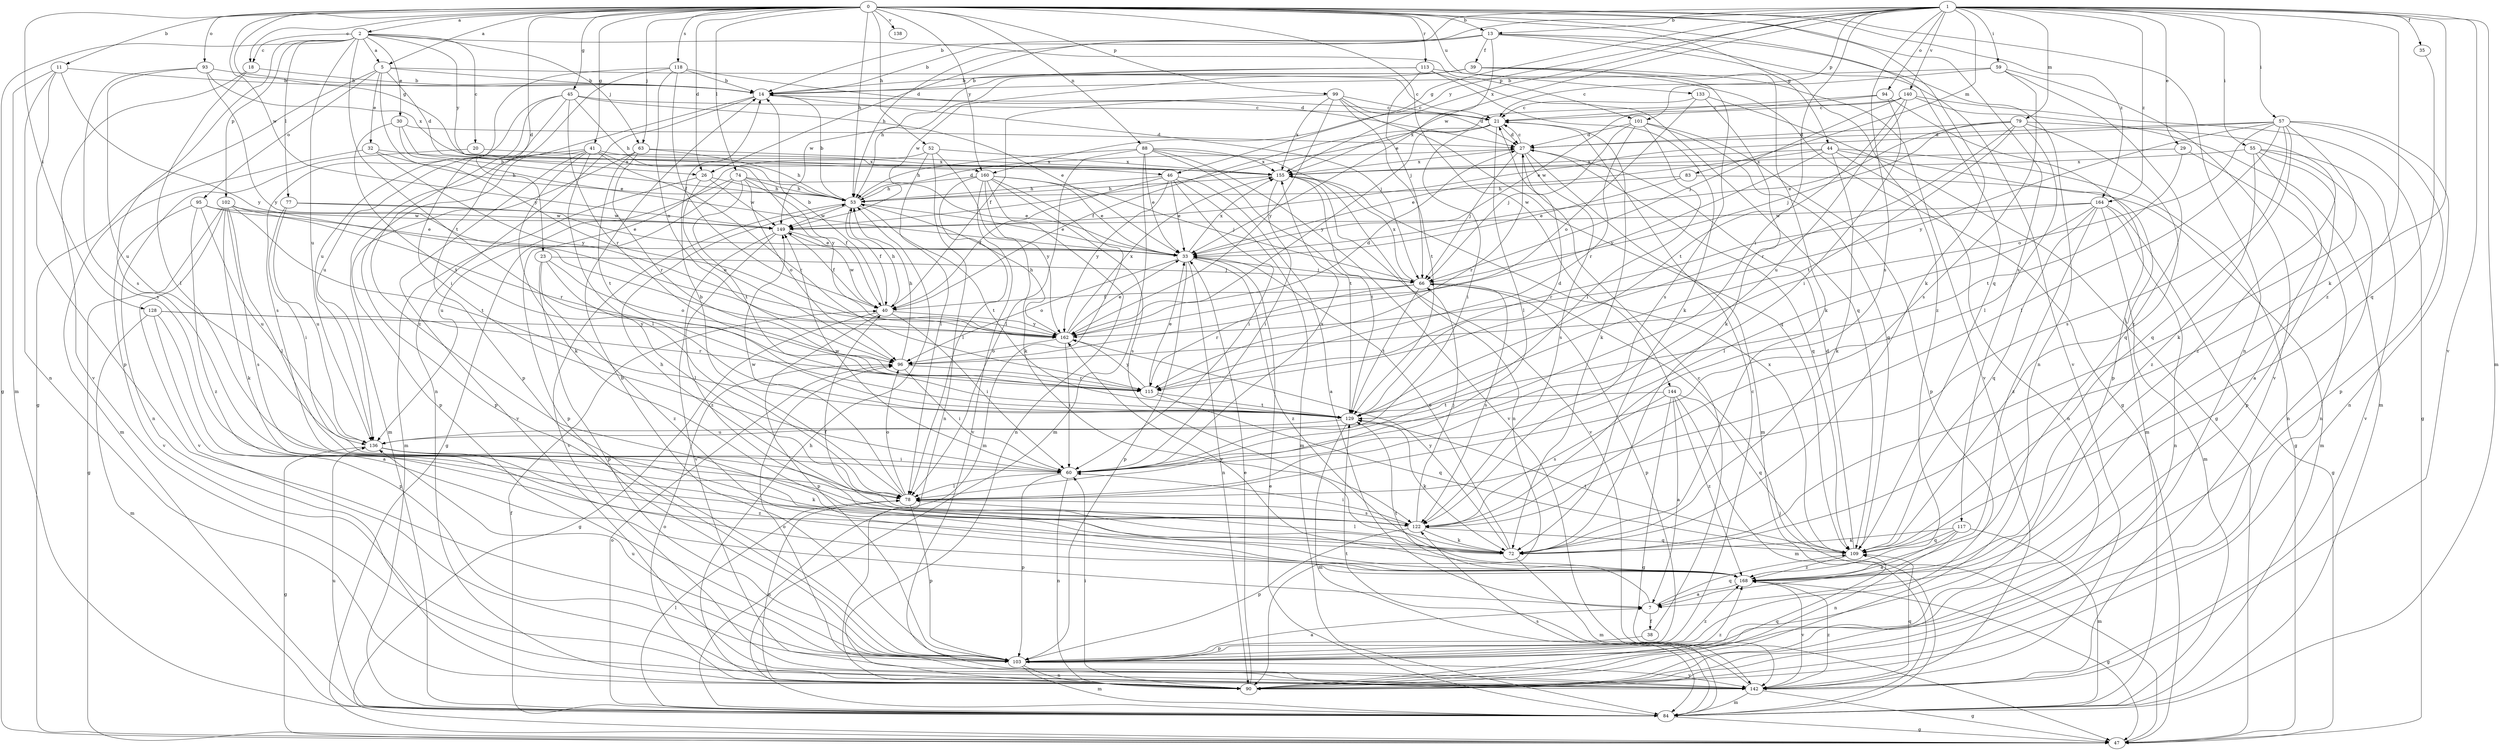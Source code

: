 strict digraph  {
0;
1;
2;
5;
7;
11;
13;
14;
18;
20;
21;
23;
26;
27;
29;
30;
32;
33;
35;
38;
39;
40;
41;
44;
45;
46;
47;
52;
53;
55;
57;
59;
60;
63;
66;
72;
74;
77;
78;
79;
83;
84;
88;
90;
93;
94;
95;
96;
99;
101;
102;
103;
109;
113;
115;
117;
118;
122;
128;
129;
133;
136;
138;
140;
142;
144;
149;
155;
160;
162;
164;
168;
0 -> 2  [label=a];
0 -> 5  [label=a];
0 -> 11  [label=b];
0 -> 13  [label=b];
0 -> 18  [label=c];
0 -> 23  [label=d];
0 -> 26  [label=d];
0 -> 41  [label=g];
0 -> 44  [label=g];
0 -> 45  [label=g];
0 -> 46  [label=g];
0 -> 52  [label=h];
0 -> 53  [label=h];
0 -> 63  [label=j];
0 -> 72  [label=k];
0 -> 74  [label=l];
0 -> 88  [label=n];
0 -> 90  [label=n];
0 -> 93  [label=o];
0 -> 99  [label=p];
0 -> 109  [label=q];
0 -> 113  [label=r];
0 -> 117  [label=s];
0 -> 118  [label=s];
0 -> 128  [label=t];
0 -> 133  [label=u];
0 -> 138  [label=v];
0 -> 144  [label=w];
0 -> 149  [label=w];
0 -> 160  [label=y];
0 -> 164  [label=z];
1 -> 13  [label=b];
1 -> 14  [label=b];
1 -> 26  [label=d];
1 -> 29  [label=e];
1 -> 35  [label=f];
1 -> 46  [label=g];
1 -> 55  [label=i];
1 -> 57  [label=i];
1 -> 59  [label=i];
1 -> 60  [label=i];
1 -> 72  [label=k];
1 -> 79  [label=m];
1 -> 83  [label=m];
1 -> 84  [label=m];
1 -> 94  [label=o];
1 -> 101  [label=p];
1 -> 122  [label=s];
1 -> 140  [label=v];
1 -> 142  [label=v];
1 -> 149  [label=w];
1 -> 155  [label=x];
1 -> 160  [label=y];
1 -> 164  [label=z];
1 -> 168  [label=z];
2 -> 5  [label=a];
2 -> 18  [label=c];
2 -> 20  [label=c];
2 -> 30  [label=e];
2 -> 47  [label=g];
2 -> 63  [label=j];
2 -> 77  [label=l];
2 -> 101  [label=p];
2 -> 102  [label=p];
2 -> 122  [label=s];
2 -> 129  [label=t];
2 -> 136  [label=u];
2 -> 160  [label=y];
5 -> 14  [label=b];
5 -> 21  [label=c];
5 -> 26  [label=d];
5 -> 32  [label=e];
5 -> 47  [label=g];
5 -> 95  [label=o];
5 -> 162  [label=y];
7 -> 38  [label=f];
7 -> 109  [label=q];
7 -> 129  [label=t];
11 -> 14  [label=b];
11 -> 84  [label=m];
11 -> 90  [label=n];
11 -> 103  [label=p];
11 -> 162  [label=y];
13 -> 14  [label=b];
13 -> 33  [label=e];
13 -> 39  [label=f];
13 -> 53  [label=h];
13 -> 90  [label=n];
13 -> 142  [label=v];
13 -> 168  [label=z];
14 -> 21  [label=c];
14 -> 66  [label=j];
14 -> 90  [label=n];
14 -> 103  [label=p];
18 -> 14  [label=b];
18 -> 78  [label=l];
18 -> 142  [label=v];
20 -> 90  [label=n];
20 -> 155  [label=x];
21 -> 27  [label=d];
21 -> 40  [label=f];
21 -> 60  [label=i];
21 -> 72  [label=k];
21 -> 78  [label=l];
21 -> 162  [label=y];
23 -> 66  [label=j];
23 -> 78  [label=l];
23 -> 96  [label=o];
23 -> 103  [label=p];
23 -> 168  [label=z];
26 -> 53  [label=h];
26 -> 84  [label=m];
26 -> 96  [label=o];
26 -> 149  [label=w];
27 -> 21  [label=c];
27 -> 66  [label=j];
27 -> 84  [label=m];
27 -> 109  [label=q];
27 -> 115  [label=r];
27 -> 122  [label=s];
27 -> 155  [label=x];
29 -> 90  [label=n];
29 -> 129  [label=t];
29 -> 155  [label=x];
30 -> 27  [label=d];
30 -> 33  [label=e];
30 -> 53  [label=h];
30 -> 129  [label=t];
32 -> 53  [label=h];
32 -> 84  [label=m];
32 -> 155  [label=x];
32 -> 162  [label=y];
33 -> 66  [label=j];
33 -> 90  [label=n];
33 -> 96  [label=o];
33 -> 103  [label=p];
33 -> 155  [label=x];
33 -> 168  [label=z];
35 -> 109  [label=q];
38 -> 21  [label=c];
38 -> 103  [label=p];
39 -> 14  [label=b];
39 -> 53  [label=h];
39 -> 72  [label=k];
39 -> 122  [label=s];
39 -> 142  [label=v];
39 -> 149  [label=w];
40 -> 14  [label=b];
40 -> 47  [label=g];
40 -> 53  [label=h];
40 -> 60  [label=i];
40 -> 103  [label=p];
40 -> 149  [label=w];
40 -> 162  [label=y];
41 -> 72  [label=k];
41 -> 78  [label=l];
41 -> 84  [label=m];
41 -> 103  [label=p];
41 -> 115  [label=r];
41 -> 142  [label=v];
41 -> 155  [label=x];
41 -> 162  [label=y];
44 -> 33  [label=e];
44 -> 47  [label=g];
44 -> 72  [label=k];
44 -> 84  [label=m];
44 -> 90  [label=n];
44 -> 155  [label=x];
44 -> 162  [label=y];
45 -> 21  [label=c];
45 -> 33  [label=e];
45 -> 53  [label=h];
45 -> 60  [label=i];
45 -> 115  [label=r];
45 -> 122  [label=s];
45 -> 136  [label=u];
46 -> 7  [label=a];
46 -> 33  [label=e];
46 -> 40  [label=f];
46 -> 53  [label=h];
46 -> 60  [label=i];
46 -> 84  [label=m];
46 -> 162  [label=y];
47 -> 66  [label=j];
52 -> 47  [label=g];
52 -> 72  [label=k];
52 -> 78  [label=l];
52 -> 90  [label=n];
52 -> 155  [label=x];
53 -> 14  [label=b];
53 -> 27  [label=d];
53 -> 33  [label=e];
53 -> 40  [label=f];
53 -> 129  [label=t];
53 -> 142  [label=v];
53 -> 149  [label=w];
55 -> 7  [label=a];
55 -> 90  [label=n];
55 -> 103  [label=p];
55 -> 142  [label=v];
55 -> 155  [label=x];
55 -> 168  [label=z];
57 -> 27  [label=d];
57 -> 72  [label=k];
57 -> 78  [label=l];
57 -> 90  [label=n];
57 -> 96  [label=o];
57 -> 103  [label=p];
57 -> 109  [label=q];
57 -> 122  [label=s];
57 -> 149  [label=w];
57 -> 162  [label=y];
59 -> 14  [label=b];
59 -> 21  [label=c];
59 -> 122  [label=s];
59 -> 142  [label=v];
59 -> 168  [label=z];
60 -> 78  [label=l];
60 -> 90  [label=n];
60 -> 103  [label=p];
60 -> 149  [label=w];
60 -> 155  [label=x];
63 -> 53  [label=h];
63 -> 103  [label=p];
63 -> 115  [label=r];
63 -> 129  [label=t];
63 -> 155  [label=x];
66 -> 40  [label=f];
66 -> 103  [label=p];
66 -> 115  [label=r];
66 -> 122  [label=s];
66 -> 129  [label=t];
66 -> 155  [label=x];
72 -> 33  [label=e];
72 -> 40  [label=f];
72 -> 78  [label=l];
72 -> 84  [label=m];
72 -> 162  [label=y];
74 -> 33  [label=e];
74 -> 40  [label=f];
74 -> 53  [label=h];
74 -> 96  [label=o];
74 -> 103  [label=p];
74 -> 129  [label=t];
74 -> 136  [label=u];
77 -> 33  [label=e];
77 -> 60  [label=i];
77 -> 136  [label=u];
77 -> 149  [label=w];
78 -> 14  [label=b];
78 -> 90  [label=n];
78 -> 96  [label=o];
78 -> 103  [label=p];
78 -> 122  [label=s];
78 -> 149  [label=w];
79 -> 27  [label=d];
79 -> 33  [label=e];
79 -> 66  [label=j];
79 -> 78  [label=l];
79 -> 109  [label=q];
79 -> 115  [label=r];
79 -> 129  [label=t];
79 -> 168  [label=z];
83 -> 33  [label=e];
83 -> 53  [label=h];
83 -> 84  [label=m];
84 -> 33  [label=e];
84 -> 40  [label=f];
84 -> 47  [label=g];
84 -> 78  [label=l];
84 -> 96  [label=o];
84 -> 122  [label=s];
84 -> 136  [label=u];
88 -> 33  [label=e];
88 -> 53  [label=h];
88 -> 78  [label=l];
88 -> 84  [label=m];
88 -> 90  [label=n];
88 -> 129  [label=t];
88 -> 142  [label=v];
88 -> 155  [label=x];
90 -> 33  [label=e];
90 -> 53  [label=h];
90 -> 60  [label=i];
90 -> 96  [label=o];
90 -> 109  [label=q];
90 -> 168  [label=z];
93 -> 14  [label=b];
93 -> 122  [label=s];
93 -> 136  [label=u];
93 -> 155  [label=x];
93 -> 162  [label=y];
94 -> 21  [label=c];
94 -> 33  [label=e];
94 -> 60  [label=i];
94 -> 103  [label=p];
95 -> 33  [label=e];
95 -> 136  [label=u];
95 -> 142  [label=v];
95 -> 149  [label=w];
95 -> 168  [label=z];
96 -> 53  [label=h];
96 -> 60  [label=i];
96 -> 115  [label=r];
99 -> 21  [label=c];
99 -> 27  [label=d];
99 -> 40  [label=f];
99 -> 109  [label=q];
99 -> 129  [label=t];
99 -> 155  [label=x];
99 -> 162  [label=y];
101 -> 27  [label=d];
101 -> 60  [label=i];
101 -> 66  [label=j];
101 -> 103  [label=p];
101 -> 109  [label=q];
101 -> 115  [label=r];
102 -> 47  [label=g];
102 -> 72  [label=k];
102 -> 78  [label=l];
102 -> 115  [label=r];
102 -> 122  [label=s];
102 -> 129  [label=t];
102 -> 142  [label=v];
102 -> 149  [label=w];
103 -> 7  [label=a];
103 -> 14  [label=b];
103 -> 21  [label=c];
103 -> 84  [label=m];
103 -> 90  [label=n];
103 -> 136  [label=u];
103 -> 142  [label=v];
103 -> 168  [label=z];
109 -> 27  [label=d];
109 -> 129  [label=t];
109 -> 155  [label=x];
109 -> 168  [label=z];
113 -> 14  [label=b];
113 -> 47  [label=g];
113 -> 66  [label=j];
113 -> 72  [label=k];
113 -> 109  [label=q];
113 -> 149  [label=w];
115 -> 33  [label=e];
115 -> 109  [label=q];
115 -> 129  [label=t];
115 -> 162  [label=y];
117 -> 7  [label=a];
117 -> 72  [label=k];
117 -> 84  [label=m];
117 -> 90  [label=n];
117 -> 109  [label=q];
118 -> 14  [label=b];
118 -> 27  [label=d];
118 -> 40  [label=f];
118 -> 96  [label=o];
118 -> 136  [label=u];
118 -> 168  [label=z];
122 -> 53  [label=h];
122 -> 60  [label=i];
122 -> 66  [label=j];
122 -> 72  [label=k];
122 -> 103  [label=p];
122 -> 109  [label=q];
128 -> 7  [label=a];
128 -> 84  [label=m];
128 -> 103  [label=p];
128 -> 115  [label=r];
128 -> 162  [label=y];
129 -> 27  [label=d];
129 -> 72  [label=k];
129 -> 84  [label=m];
129 -> 136  [label=u];
133 -> 21  [label=c];
133 -> 47  [label=g];
133 -> 72  [label=k];
133 -> 96  [label=o];
136 -> 47  [label=g];
136 -> 60  [label=i];
136 -> 72  [label=k];
136 -> 168  [label=z];
140 -> 21  [label=c];
140 -> 47  [label=g];
140 -> 66  [label=j];
140 -> 84  [label=m];
140 -> 129  [label=t];
140 -> 136  [label=u];
140 -> 155  [label=x];
142 -> 47  [label=g];
142 -> 84  [label=m];
142 -> 96  [label=o];
142 -> 109  [label=q];
142 -> 129  [label=t];
142 -> 168  [label=z];
144 -> 7  [label=a];
144 -> 47  [label=g];
144 -> 84  [label=m];
144 -> 109  [label=q];
144 -> 122  [label=s];
144 -> 129  [label=t];
144 -> 168  [label=z];
149 -> 33  [label=e];
149 -> 40  [label=f];
149 -> 142  [label=v];
149 -> 168  [label=z];
155 -> 53  [label=h];
155 -> 60  [label=i];
155 -> 129  [label=t];
155 -> 142  [label=v];
160 -> 33  [label=e];
160 -> 53  [label=h];
160 -> 66  [label=j];
160 -> 78  [label=l];
160 -> 84  [label=m];
160 -> 90  [label=n];
160 -> 122  [label=s];
160 -> 142  [label=v];
160 -> 162  [label=y];
162 -> 27  [label=d];
162 -> 33  [label=e];
162 -> 53  [label=h];
162 -> 60  [label=i];
162 -> 96  [label=o];
162 -> 155  [label=x];
164 -> 47  [label=g];
164 -> 78  [label=l];
164 -> 84  [label=m];
164 -> 90  [label=n];
164 -> 109  [label=q];
164 -> 115  [label=r];
164 -> 149  [label=w];
164 -> 168  [label=z];
168 -> 7  [label=a];
168 -> 47  [label=g];
168 -> 142  [label=v];
168 -> 162  [label=y];
}
